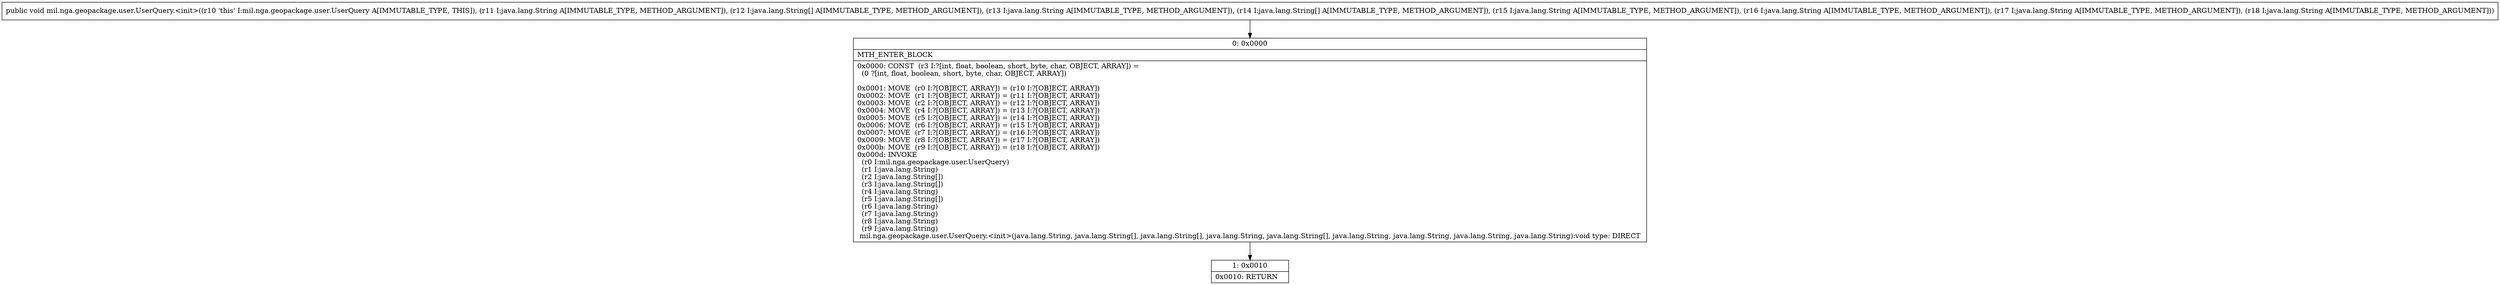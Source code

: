 digraph "CFG formil.nga.geopackage.user.UserQuery.\<init\>(Ljava\/lang\/String;[Ljava\/lang\/String;Ljava\/lang\/String;[Ljava\/lang\/String;Ljava\/lang\/String;Ljava\/lang\/String;Ljava\/lang\/String;Ljava\/lang\/String;)V" {
Node_0 [shape=record,label="{0\:\ 0x0000|MTH_ENTER_BLOCK\l|0x0000: CONST  (r3 I:?[int, float, boolean, short, byte, char, OBJECT, ARRAY]) = \l  (0 ?[int, float, boolean, short, byte, char, OBJECT, ARRAY])\l \l0x0001: MOVE  (r0 I:?[OBJECT, ARRAY]) = (r10 I:?[OBJECT, ARRAY]) \l0x0002: MOVE  (r1 I:?[OBJECT, ARRAY]) = (r11 I:?[OBJECT, ARRAY]) \l0x0003: MOVE  (r2 I:?[OBJECT, ARRAY]) = (r12 I:?[OBJECT, ARRAY]) \l0x0004: MOVE  (r4 I:?[OBJECT, ARRAY]) = (r13 I:?[OBJECT, ARRAY]) \l0x0005: MOVE  (r5 I:?[OBJECT, ARRAY]) = (r14 I:?[OBJECT, ARRAY]) \l0x0006: MOVE  (r6 I:?[OBJECT, ARRAY]) = (r15 I:?[OBJECT, ARRAY]) \l0x0007: MOVE  (r7 I:?[OBJECT, ARRAY]) = (r16 I:?[OBJECT, ARRAY]) \l0x0009: MOVE  (r8 I:?[OBJECT, ARRAY]) = (r17 I:?[OBJECT, ARRAY]) \l0x000b: MOVE  (r9 I:?[OBJECT, ARRAY]) = (r18 I:?[OBJECT, ARRAY]) \l0x000d: INVOKE  \l  (r0 I:mil.nga.geopackage.user.UserQuery)\l  (r1 I:java.lang.String)\l  (r2 I:java.lang.String[])\l  (r3 I:java.lang.String[])\l  (r4 I:java.lang.String)\l  (r5 I:java.lang.String[])\l  (r6 I:java.lang.String)\l  (r7 I:java.lang.String)\l  (r8 I:java.lang.String)\l  (r9 I:java.lang.String)\l mil.nga.geopackage.user.UserQuery.\<init\>(java.lang.String, java.lang.String[], java.lang.String[], java.lang.String, java.lang.String[], java.lang.String, java.lang.String, java.lang.String, java.lang.String):void type: DIRECT \l}"];
Node_1 [shape=record,label="{1\:\ 0x0010|0x0010: RETURN   \l}"];
MethodNode[shape=record,label="{public void mil.nga.geopackage.user.UserQuery.\<init\>((r10 'this' I:mil.nga.geopackage.user.UserQuery A[IMMUTABLE_TYPE, THIS]), (r11 I:java.lang.String A[IMMUTABLE_TYPE, METHOD_ARGUMENT]), (r12 I:java.lang.String[] A[IMMUTABLE_TYPE, METHOD_ARGUMENT]), (r13 I:java.lang.String A[IMMUTABLE_TYPE, METHOD_ARGUMENT]), (r14 I:java.lang.String[] A[IMMUTABLE_TYPE, METHOD_ARGUMENT]), (r15 I:java.lang.String A[IMMUTABLE_TYPE, METHOD_ARGUMENT]), (r16 I:java.lang.String A[IMMUTABLE_TYPE, METHOD_ARGUMENT]), (r17 I:java.lang.String A[IMMUTABLE_TYPE, METHOD_ARGUMENT]), (r18 I:java.lang.String A[IMMUTABLE_TYPE, METHOD_ARGUMENT])) }"];
MethodNode -> Node_0;
Node_0 -> Node_1;
}


